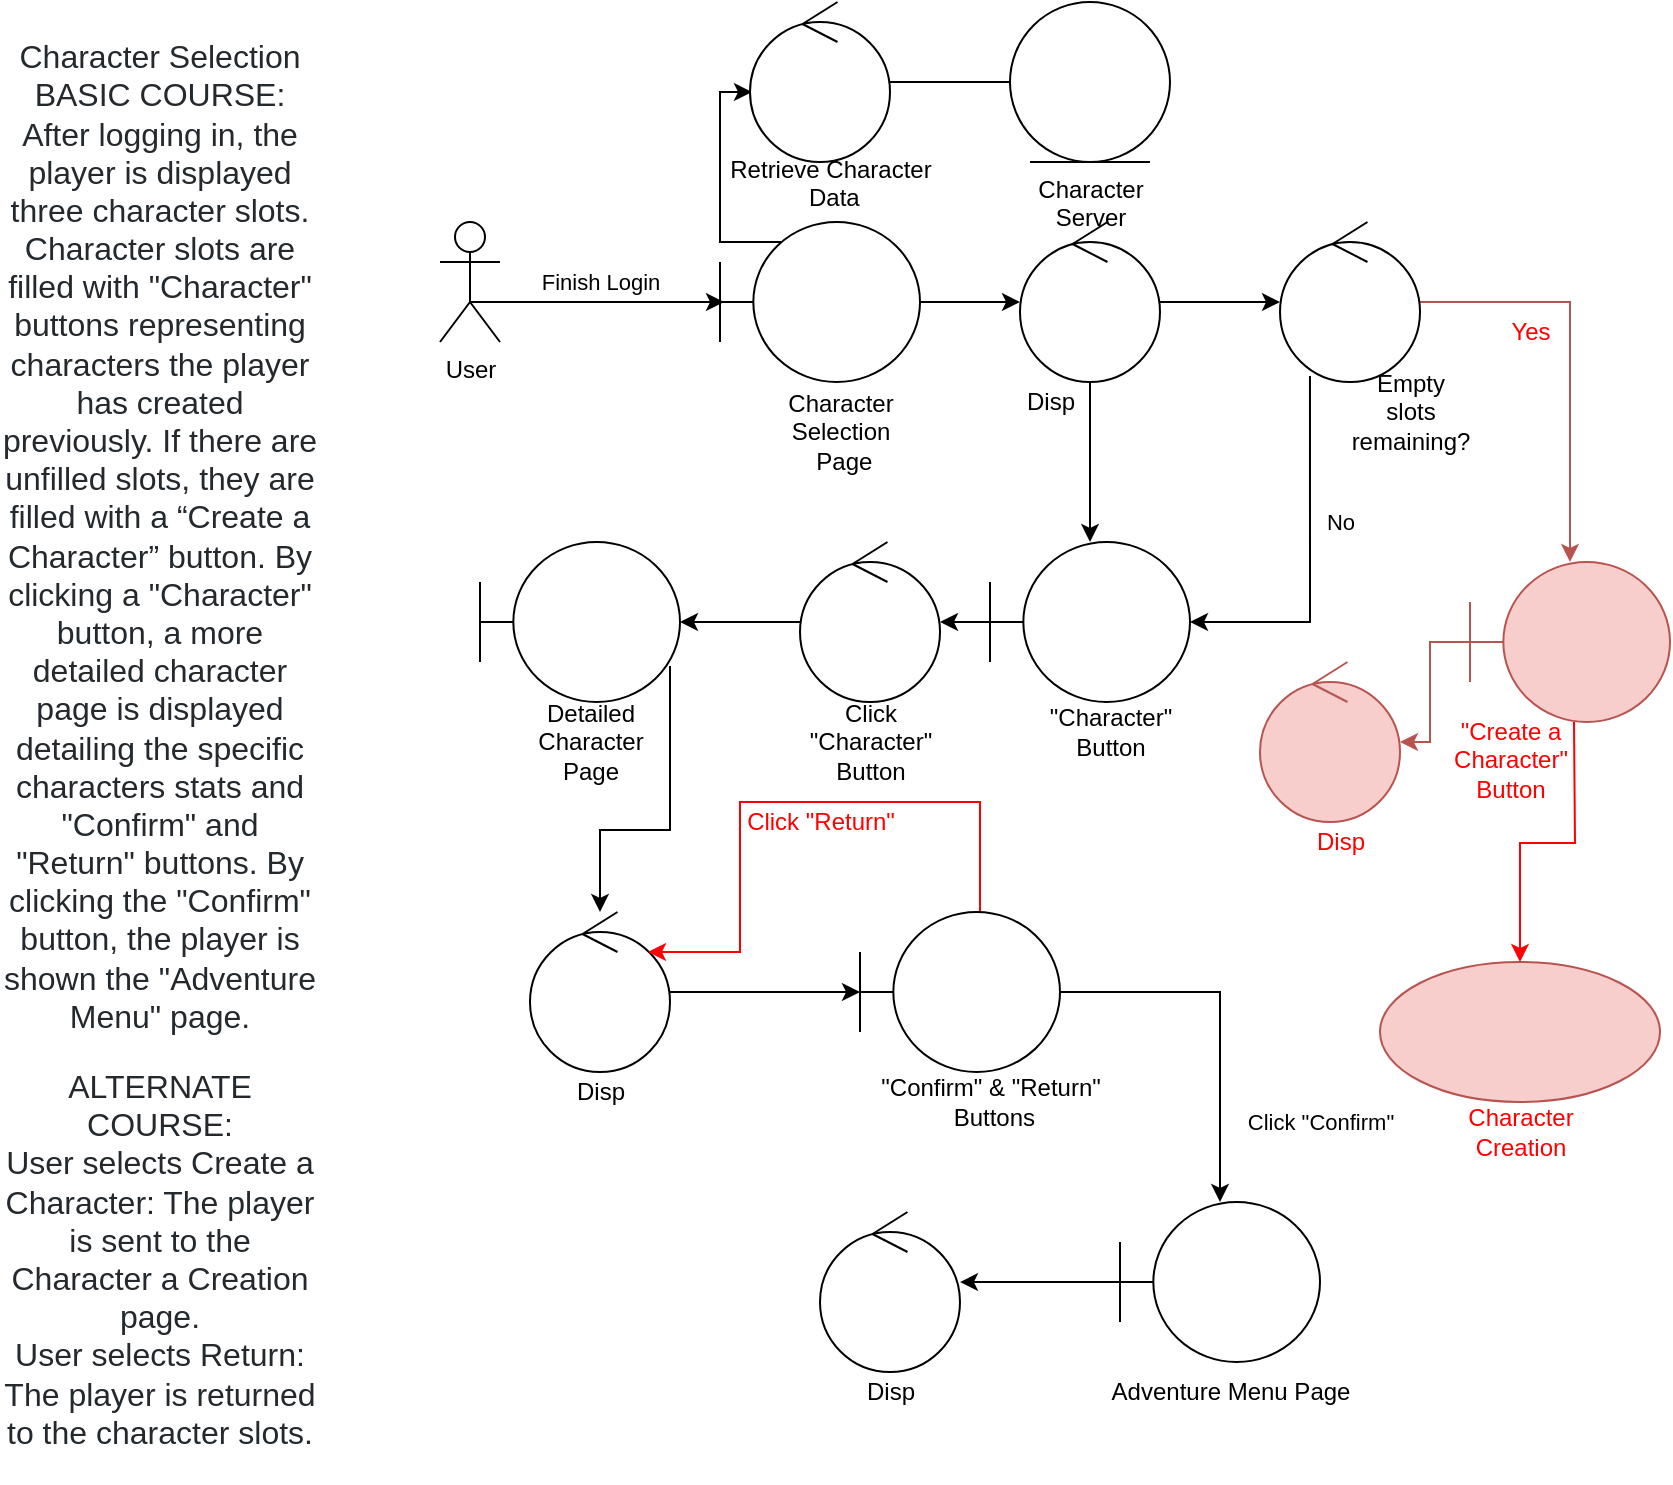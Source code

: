 <mxfile version="12.6.6" type="google"><diagram id="TLZ9YGL_y1dEbtrswzHk" name="Page-1"><mxGraphModel dx="1408" dy="748" grid="1" gridSize="10" guides="1" tooltips="1" connect="1" arrows="1" fold="1" page="1" pageScale="1" pageWidth="850" pageHeight="1100" math="0" shadow="0"><root><mxCell id="0"/><mxCell id="1" parent="0"/><mxCell id="G69qs1UezpssEq-hhZL3-1" value="User" style="shape=umlActor;verticalLabelPosition=bottom;labelBackgroundColor=#ffffff;verticalAlign=top;html=1;outlineConnect=0;" parent="1" vertex="1"><mxGeometry x="230" y="110" width="30" height="60" as="geometry"/></mxCell><mxCell id="G69qs1UezpssEq-hhZL3-20" value="Finish Login" style="edgeStyle=orthogonalEdgeStyle;rounded=0;orthogonalLoop=1;jettySize=auto;html=1;entryX=0.02;entryY=0.5;entryDx=0;entryDy=0;entryPerimeter=0;endArrow=classic;endFill=1;exitX=0.5;exitY=0.5;exitDx=0;exitDy=0;exitPerimeter=0;" parent="1" source="G69qs1UezpssEq-hhZL3-1" target="G69qs1UezpssEq-hhZL3-17" edge="1"><mxGeometry x="0.095" y="10" relative="1" as="geometry"><mxPoint x="480" y="115" as="sourcePoint"/><Array as="points"><mxPoint x="245" y="150"/></Array><mxPoint as="offset"/></mxGeometry></mxCell><mxCell id="YOZE_iDe2Q_MyWNg4tt9-4" style="edgeStyle=orthogonalEdgeStyle;rounded=0;orthogonalLoop=1;jettySize=auto;html=1;endArrow=classic;endFill=1;" parent="1" source="G69qs1UezpssEq-hhZL3-17" target="G69qs1UezpssEq-hhZL3-21" edge="1"><mxGeometry relative="1" as="geometry"/></mxCell><mxCell id="YOZE_iDe2Q_MyWNg4tt9-27" style="edgeStyle=orthogonalEdgeStyle;rounded=0;orthogonalLoop=1;jettySize=auto;html=1;endArrow=classic;endFill=1;exitX=0.3;exitY=0.163;exitDx=0;exitDy=0;exitPerimeter=0;entryX=0.014;entryY=0.563;entryDx=0;entryDy=0;entryPerimeter=0;" parent="1" source="G69qs1UezpssEq-hhZL3-17" target="YOZE_iDe2Q_MyWNg4tt9-26" edge="1"><mxGeometry relative="1" as="geometry"><mxPoint x="370" y="80" as="targetPoint"/><Array as="points"><mxPoint x="400" y="120"/><mxPoint x="370" y="120"/><mxPoint x="370" y="45"/></Array></mxGeometry></mxCell><mxCell id="G69qs1UezpssEq-hhZL3-17" value="" style="shape=umlBoundary;whiteSpace=wrap;html=1;" parent="1" vertex="1"><mxGeometry x="370" y="110" width="100" height="80" as="geometry"/></mxCell><mxCell id="YOZE_iDe2Q_MyWNg4tt9-13" value="" style="edgeStyle=orthogonalEdgeStyle;rounded=0;orthogonalLoop=1;jettySize=auto;html=1;endArrow=classic;endFill=1;" parent="1" source="G69qs1UezpssEq-hhZL3-21" target="YOZE_iDe2Q_MyWNg4tt9-12" edge="1"><mxGeometry relative="1" as="geometry"/></mxCell><mxCell id="YOZE_iDe2Q_MyWNg4tt9-54" style="edgeStyle=orthogonalEdgeStyle;rounded=0;orthogonalLoop=1;jettySize=auto;html=1;endArrow=classic;endFill=1;strokeColor=#000000;fontColor=#000000;" parent="1" source="G69qs1UezpssEq-hhZL3-21" target="YOZE_iDe2Q_MyWNg4tt9-36" edge="1"><mxGeometry relative="1" as="geometry"/></mxCell><mxCell id="G69qs1UezpssEq-hhZL3-21" value="" style="ellipse;shape=umlControl;whiteSpace=wrap;html=1;" parent="1" vertex="1"><mxGeometry x="520" y="110" width="70" height="80" as="geometry"/></mxCell><mxCell id="YOZE_iDe2Q_MyWNg4tt9-21" value="No" style="edgeStyle=orthogonalEdgeStyle;rounded=0;orthogonalLoop=1;jettySize=auto;html=1;endArrow=classic;endFill=1;exitX=0.214;exitY=0.963;exitDx=0;exitDy=0;exitPerimeter=0;" parent="1" source="YOZE_iDe2Q_MyWNg4tt9-12" target="YOZE_iDe2Q_MyWNg4tt9-36" edge="1"><mxGeometry x="-0.205" y="15" relative="1" as="geometry"><mxPoint x="665" y="270" as="targetPoint"/><Array as="points"><mxPoint x="665" y="310"/></Array><mxPoint as="offset"/></mxGeometry></mxCell><mxCell id="YOZE_iDe2Q_MyWNg4tt9-31" style="edgeStyle=orthogonalEdgeStyle;rounded=0;orthogonalLoop=1;jettySize=auto;html=1;endArrow=classic;endFill=1;fillColor=#f8cecc;strokeColor=#b85450;" parent="1" source="YOZE_iDe2Q_MyWNg4tt9-12" target="YOZE_iDe2Q_MyWNg4tt9-29" edge="1"><mxGeometry relative="1" as="geometry"/></mxCell><mxCell id="YOZE_iDe2Q_MyWNg4tt9-32" value="Yes" style="text;html=1;align=center;verticalAlign=middle;resizable=0;points=[];labelBackgroundColor=#ffffff;fontColor=#FF0000;" parent="YOZE_iDe2Q_MyWNg4tt9-31" vertex="1" connectable="0"><mxGeometry x="-0.268" y="-38" relative="1" as="geometry"><mxPoint x="18" y="15" as="offset"/></mxGeometry></mxCell><mxCell id="YOZE_iDe2Q_MyWNg4tt9-12" value="" style="ellipse;shape=umlControl;whiteSpace=wrap;html=1;" parent="1" vertex="1"><mxGeometry x="650" y="110" width="70" height="80" as="geometry"/></mxCell><mxCell id="G69qs1UezpssEq-hhZL3-23" value="" style="ellipse;shape=umlEntity;whiteSpace=wrap;html=1;" parent="1" vertex="1"><mxGeometry x="515" width="80" height="80" as="geometry"/></mxCell><mxCell id="G69qs1UezpssEq-hhZL3-41" value="" style="ellipse;whiteSpace=wrap;html=1;fillColor=#f8cecc;strokeColor=#b85450;" parent="1" vertex="1"><mxGeometry x="700" y="480" width="140" height="70" as="geometry"/></mxCell><mxCell id="G69qs1UezpssEq-hhZL3-50" value="&lt;p style=&quot;box-sizing: border-box ; margin-top: 0px ; margin-bottom: 16px ; color: rgb(36 , 41 , 46) ; font-family: , &amp;#34;blinkmacsystemfont&amp;#34; , &amp;#34;segoe ui&amp;#34; , &amp;#34;helvetica&amp;#34; , &amp;#34;arial&amp;#34; , sans-serif , &amp;#34;apple color emoji&amp;#34; , &amp;#34;segoe ui emoji&amp;#34; ; font-size: 16px ; background-color: rgb(255 , 255 , 255)&quot;&gt;Character Selection&lt;br style=&quot;box-sizing: border-box&quot;&gt;BASIC COURSE:&lt;br style=&quot;box-sizing: border-box&quot;&gt;After logging in, the player is displayed three character slots. Character slots are filled with &quot;Character&quot; buttons representing characters the player has created previously. If there are unfilled slots, they are filled with a “Create a Character” button. By clicking a &quot;Character&quot; button, a more detailed character page is displayed detailing the specific characters stats and &quot;Confirm&quot; and &quot;Return&quot; buttons. By clicking the &quot;Confirm&quot; button, the player is shown the &quot;Adventure Menu&quot; page.&lt;/p&gt;&lt;p style=&quot;box-sizing: border-box ; margin-top: 0px ; margin-bottom: 16px ; color: rgb(36 , 41 , 46) ; font-family: , &amp;#34;blinkmacsystemfont&amp;#34; , &amp;#34;segoe ui&amp;#34; , &amp;#34;helvetica&amp;#34; , &amp;#34;arial&amp;#34; , sans-serif , &amp;#34;apple color emoji&amp;#34; , &amp;#34;segoe ui emoji&amp;#34; ; font-size: 16px ; background-color: rgb(255 , 255 , 255)&quot;&gt;ALTERNATE COURSE:&lt;br style=&quot;box-sizing: border-box&quot;&gt;User selects Create a Character: The player is sent to the Character a Creation page.&lt;br style=&quot;box-sizing: border-box&quot;&gt;User selects Return: The player is returned to the character slots.&lt;/p&gt;" style="text;html=1;strokeColor=none;fillColor=none;align=center;verticalAlign=middle;whiteSpace=wrap;rounded=0;" parent="1" vertex="1"><mxGeometry x="10" y="369" width="160" height="20" as="geometry"/></mxCell><mxCell id="YOZE_iDe2Q_MyWNg4tt9-6" value="&lt;span style=&quot;white-space: normal&quot;&gt;Character Selection&lt;br&gt;&amp;nbsp;Page&lt;/span&gt;" style="text;html=1;align=center;verticalAlign=middle;resizable=0;points=[];autosize=1;" parent="1" vertex="1"><mxGeometry x="370" y="200" width="120" height="30" as="geometry"/></mxCell><mxCell id="YOZE_iDe2Q_MyWNg4tt9-7" value="Character &lt;br&gt;Server" style="text;html=1;align=center;" parent="1" vertex="1"><mxGeometry x="525" y="80" width="60" height="30" as="geometry"/></mxCell><mxCell id="YOZE_iDe2Q_MyWNg4tt9-3" value="&lt;span style=&quot;white-space: normal&quot;&gt;Disp&lt;/span&gt;" style="text;html=1;align=center;verticalAlign=middle;resizable=0;points=[];autosize=1;" parent="1" vertex="1"><mxGeometry x="515" y="190" width="40" height="20" as="geometry"/></mxCell><mxCell id="YOZE_iDe2Q_MyWNg4tt9-28" style="edgeStyle=orthogonalEdgeStyle;rounded=0;orthogonalLoop=1;jettySize=auto;html=1;entryX=0;entryY=0.5;entryDx=0;entryDy=0;endArrow=none;endFill=0;" parent="1" source="YOZE_iDe2Q_MyWNg4tt9-26" target="G69qs1UezpssEq-hhZL3-23" edge="1"><mxGeometry relative="1" as="geometry"/></mxCell><mxCell id="YOZE_iDe2Q_MyWNg4tt9-26" value="" style="ellipse;shape=umlControl;whiteSpace=wrap;html=1;" parent="1" vertex="1"><mxGeometry x="385" width="70" height="80" as="geometry"/></mxCell><mxCell id="YOZE_iDe2Q_MyWNg4tt9-34" value="" style="edgeStyle=orthogonalEdgeStyle;rounded=0;orthogonalLoop=1;jettySize=auto;html=1;entryX=0.5;entryY=0;entryDx=0;entryDy=0;endArrow=classic;endFill=1;strokeColor=#FF0000;fontColor=#FF0000;" parent="1" target="G69qs1UezpssEq-hhZL3-41" edge="1"><mxGeometry x="0.456" y="-30" relative="1" as="geometry"><mxPoint x="797" y="360" as="sourcePoint"/><mxPoint x="797.03" y="428" as="targetPoint"/><mxPoint as="offset"/></mxGeometry></mxCell><mxCell id="QRC884b8ArDMdyblqWnx-3" style="edgeStyle=orthogonalEdgeStyle;rounded=0;orthogonalLoop=1;jettySize=auto;html=1;fillColor=#f8cecc;strokeColor=#b85450;" edge="1" parent="1" source="YOZE_iDe2Q_MyWNg4tt9-29" target="QRC884b8ArDMdyblqWnx-2"><mxGeometry relative="1" as="geometry"/></mxCell><mxCell id="YOZE_iDe2Q_MyWNg4tt9-29" value="" style="shape=umlBoundary;whiteSpace=wrap;html=1;fillColor=#f8cecc;strokeColor=#b85450;" parent="1" vertex="1"><mxGeometry x="745" y="280" width="100" height="80" as="geometry"/></mxCell><mxCell id="YOZE_iDe2Q_MyWNg4tt9-39" style="edgeStyle=orthogonalEdgeStyle;rounded=0;orthogonalLoop=1;jettySize=auto;html=1;endArrow=classic;endFill=1;" parent="1" source="YOZE_iDe2Q_MyWNg4tt9-36" edge="1"><mxGeometry relative="1" as="geometry"><mxPoint x="480" y="310" as="targetPoint"/></mxGeometry></mxCell><mxCell id="YOZE_iDe2Q_MyWNg4tt9-36" value="" style="shape=umlBoundary;whiteSpace=wrap;html=1;" parent="1" vertex="1"><mxGeometry x="505" y="270" width="100" height="80" as="geometry"/></mxCell><mxCell id="YOZE_iDe2Q_MyWNg4tt9-43" style="edgeStyle=orthogonalEdgeStyle;rounded=0;orthogonalLoop=1;jettySize=auto;html=1;endArrow=classic;endFill=1;" parent="1" source="YOZE_iDe2Q_MyWNg4tt9-40" target="YOZE_iDe2Q_MyWNg4tt9-42" edge="1"><mxGeometry relative="1" as="geometry"/></mxCell><mxCell id="YOZE_iDe2Q_MyWNg4tt9-40" value="" style="ellipse;shape=umlControl;whiteSpace=wrap;html=1;" parent="1" vertex="1"><mxGeometry x="410" y="270" width="70" height="80" as="geometry"/></mxCell><mxCell id="YOZE_iDe2Q_MyWNg4tt9-48" style="edgeStyle=orthogonalEdgeStyle;rounded=0;orthogonalLoop=1;jettySize=auto;html=1;endArrow=classic;endFill=1;exitX=0.95;exitY=0.775;exitDx=0;exitDy=0;exitPerimeter=0;" parent="1" source="YOZE_iDe2Q_MyWNg4tt9-42" target="YOZE_iDe2Q_MyWNg4tt9-47" edge="1"><mxGeometry relative="1" as="geometry"><Array as="points"><mxPoint x="345" y="414"/><mxPoint x="310" y="414"/></Array></mxGeometry></mxCell><mxCell id="YOZE_iDe2Q_MyWNg4tt9-42" value="" style="shape=umlBoundary;whiteSpace=wrap;html=1;" parent="1" vertex="1"><mxGeometry x="250" y="270" width="100" height="80" as="geometry"/></mxCell><mxCell id="YOZE_iDe2Q_MyWNg4tt9-61" style="edgeStyle=orthogonalEdgeStyle;rounded=0;orthogonalLoop=1;jettySize=auto;html=1;entryX=0;entryY=0.5;entryDx=0;entryDy=0;entryPerimeter=0;endArrow=classic;endFill=1;strokeColor=#000000;fontColor=#000000;" parent="1" source="YOZE_iDe2Q_MyWNg4tt9-47" target="YOZE_iDe2Q_MyWNg4tt9-58" edge="1"><mxGeometry relative="1" as="geometry"/></mxCell><mxCell id="YOZE_iDe2Q_MyWNg4tt9-47" value="" style="ellipse;shape=umlControl;whiteSpace=wrap;html=1;" parent="1" vertex="1"><mxGeometry x="275" y="455" width="70" height="80" as="geometry"/></mxCell><mxCell id="YOZE_iDe2Q_MyWNg4tt9-49" value="Retrieve Character&lt;br&gt;&amp;nbsp;Data" style="text;html=1;align=center;" parent="1" vertex="1"><mxGeometry x="350" y="70" width="150" height="30" as="geometry"/></mxCell><mxCell id="YOZE_iDe2Q_MyWNg4tt9-50" value="&lt;span style=&quot;white-space: normal&quot;&gt;Disp&lt;/span&gt;" style="text;html=1;align=center;verticalAlign=middle;resizable=0;points=[];autosize=1;" parent="1" vertex="1"><mxGeometry x="290" y="535" width="40" height="20" as="geometry"/></mxCell><mxCell id="YOZE_iDe2Q_MyWNg4tt9-52" style="edgeStyle=orthogonalEdgeStyle;rounded=0;orthogonalLoop=1;jettySize=auto;html=1;exitX=0.5;exitY=1;exitDx=0;exitDy=0;endArrow=classic;endFill=1;" parent="1" source="YOZE_iDe2Q_MyWNg4tt9-7" target="YOZE_iDe2Q_MyWNg4tt9-7" edge="1"><mxGeometry relative="1" as="geometry"/></mxCell><mxCell id="YOZE_iDe2Q_MyWNg4tt9-55" value="&lt;span style=&quot;white-space: normal&quot;&gt;&quot;Character&quot;&lt;/span&gt;&lt;br style=&quot;white-space: normal&quot;&gt;&lt;span style=&quot;white-space: normal&quot;&gt;Button&lt;/span&gt;" style="text;html=1;align=center;verticalAlign=middle;resizable=0;points=[];autosize=1;fontColor=#000000;" parent="1" vertex="1"><mxGeometry x="525" y="350" width="80" height="30" as="geometry"/></mxCell><mxCell id="YOZE_iDe2Q_MyWNg4tt9-57" value="&lt;span style=&quot;white-space: normal&quot;&gt;Click &quot;Character&quot; Button&lt;/span&gt;" style="text;html=1;align=center;verticalAlign=middle;resizable=0;points=[];autosize=1;fontColor=#000000;" parent="1" vertex="1"><mxGeometry x="375" y="360" width="140" height="20" as="geometry"/></mxCell><mxCell id="YOZE_iDe2Q_MyWNg4tt9-63" style="edgeStyle=orthogonalEdgeStyle;rounded=0;orthogonalLoop=1;jettySize=auto;html=1;endArrow=classic;endFill=1;strokeColor=#FF0000;fontColor=#000000;entryX=0.843;entryY=0.25;entryDx=0;entryDy=0;entryPerimeter=0;" parent="1" source="YOZE_iDe2Q_MyWNg4tt9-58" target="YOZE_iDe2Q_MyWNg4tt9-47" edge="1"><mxGeometry relative="1" as="geometry"><Array as="points"><mxPoint x="500" y="400"/><mxPoint x="380" y="400"/><mxPoint x="380" y="475"/></Array></mxGeometry></mxCell><mxCell id="YOZE_iDe2Q_MyWNg4tt9-65" value="Click &quot;Return&quot;" style="text;html=1;align=center;verticalAlign=middle;resizable=0;points=[];labelBackgroundColor=#ffffff;fontColor=#FF0000;" parent="YOZE_iDe2Q_MyWNg4tt9-63" vertex="1" connectable="0"><mxGeometry x="0.013" y="1" relative="1" as="geometry"><mxPoint x="15" y="9" as="offset"/></mxGeometry></mxCell><mxCell id="YOZE_iDe2Q_MyWNg4tt9-67" value="Click &quot;Confirm&quot;" style="edgeStyle=orthogonalEdgeStyle;rounded=0;orthogonalLoop=1;jettySize=auto;html=1;endArrow=classic;endFill=1;strokeColor=#000000;fontColor=#000000;" parent="1" source="YOZE_iDe2Q_MyWNg4tt9-58" target="YOZE_iDe2Q_MyWNg4tt9-66" edge="1"><mxGeometry x="0.568" y="50" relative="1" as="geometry"><mxPoint as="offset"/></mxGeometry></mxCell><mxCell id="YOZE_iDe2Q_MyWNg4tt9-58" value="" style="shape=umlBoundary;whiteSpace=wrap;html=1;" parent="1" vertex="1"><mxGeometry x="440" y="455" width="100" height="80" as="geometry"/></mxCell><mxCell id="YOZE_iDe2Q_MyWNg4tt9-60" value="&lt;span style=&quot;white-space: normal&quot;&gt;Detailed Character Page&lt;/span&gt;" style="text;html=1;align=center;verticalAlign=middle;resizable=0;points=[];autosize=1;fontColor=#000000;" parent="1" vertex="1"><mxGeometry x="230" y="360" width="150" height="20" as="geometry"/></mxCell><mxCell id="YOZE_iDe2Q_MyWNg4tt9-62" value="&quot;Confirm&quot; &amp;amp; &quot;Return&quot;&lt;br&gt;&amp;nbsp;Buttons" style="text;html=1;align=center;verticalAlign=middle;resizable=0;points=[];autosize=1;fontColor=#000000;" parent="1" vertex="1"><mxGeometry x="440" y="535" width="130" height="30" as="geometry"/></mxCell><mxCell id="YOZE_iDe2Q_MyWNg4tt9-72" style="edgeStyle=orthogonalEdgeStyle;rounded=0;orthogonalLoop=1;jettySize=auto;html=1;entryX=1;entryY=0.438;entryDx=0;entryDy=0;entryPerimeter=0;endArrow=classic;endFill=1;strokeColor=#000000;fontColor=#000000;" parent="1" source="YOZE_iDe2Q_MyWNg4tt9-66" target="YOZE_iDe2Q_MyWNg4tt9-70" edge="1"><mxGeometry relative="1" as="geometry"/></mxCell><mxCell id="YOZE_iDe2Q_MyWNg4tt9-66" value="" style="shape=umlBoundary;whiteSpace=wrap;html=1;" parent="1" vertex="1"><mxGeometry x="570" y="600" width="100" height="80" as="geometry"/></mxCell><mxCell id="YOZE_iDe2Q_MyWNg4tt9-68" value="Adventure Menu Page" style="text;html=1;align=center;verticalAlign=middle;resizable=0;points=[];autosize=1;fontColor=#000000;" parent="1" vertex="1"><mxGeometry x="560" y="685" width="130" height="20" as="geometry"/></mxCell><mxCell id="YOZE_iDe2Q_MyWNg4tt9-70" value="" style="ellipse;shape=umlControl;whiteSpace=wrap;html=1;" parent="1" vertex="1"><mxGeometry x="420" y="605" width="70" height="80" as="geometry"/></mxCell><mxCell id="YOZE_iDe2Q_MyWNg4tt9-71" value="&lt;span style=&quot;white-space: normal&quot;&gt;Disp&lt;/span&gt;" style="text;html=1;align=center;verticalAlign=middle;resizable=0;points=[];autosize=1;" parent="1" vertex="1"><mxGeometry x="435" y="685" width="40" height="20" as="geometry"/></mxCell><mxCell id="J2Vkia17tc7v6v3bKprO-1" value="&lt;span style=&quot;white-space: normal&quot;&gt;&quot;Create a Character&quot;&lt;/span&gt;&lt;br style=&quot;white-space: normal&quot;&gt;&lt;span style=&quot;white-space: normal&quot;&gt;Button&lt;/span&gt;" style="text;html=1;align=center;verticalAlign=middle;resizable=0;points=[];autosize=1;fontColor=#FF0000;" parent="1" vertex="1"><mxGeometry x="700" y="364" width="130" height="30" as="geometry"/></mxCell><mxCell id="J2Vkia17tc7v6v3bKprO-2" value="&lt;span style=&quot;white-space: normal&quot;&gt;Empty slots&lt;/span&gt;&lt;br style=&quot;white-space: normal&quot;&gt;&lt;span style=&quot;white-space: normal&quot;&gt;remaining?&lt;/span&gt;" style="text;html=1;align=center;verticalAlign=middle;resizable=0;points=[];autosize=1;" parent="1" vertex="1"><mxGeometry x="675" y="190" width="80" height="30" as="geometry"/></mxCell><mxCell id="J2Vkia17tc7v6v3bKprO-3" value="&lt;span style=&quot;white-space: normal&quot;&gt;Character Creation&lt;/span&gt;" style="text;html=1;align=center;verticalAlign=middle;resizable=0;points=[];autosize=1;fontColor=#FF0000;" parent="1" vertex="1"><mxGeometry x="710" y="555" width="120" height="20" as="geometry"/></mxCell><mxCell id="QRC884b8ArDMdyblqWnx-2" value="" style="ellipse;shape=umlControl;whiteSpace=wrap;html=1;fillColor=#f8cecc;strokeColor=#b85450;" vertex="1" parent="1"><mxGeometry x="640" y="330" width="70" height="80" as="geometry"/></mxCell><mxCell id="QRC884b8ArDMdyblqWnx-4" value="Disp" style="text;html=1;align=center;verticalAlign=middle;resizable=0;points=[];autosize=1;fontColor=#FF0000;" vertex="1" parent="1"><mxGeometry x="660" y="410" width="40" height="20" as="geometry"/></mxCell></root></mxGraphModel></diagram></mxfile>